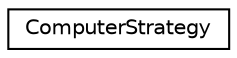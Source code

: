 digraph "Graphical Class Hierarchy"
{
  edge [fontname="Helvetica",fontsize="10",labelfontname="Helvetica",labelfontsize="10"];
  node [fontname="Helvetica",fontsize="10",shape=record];
  rankdir="LR";
  Node0 [label="ComputerStrategy",height=0.2,width=0.4,color="black", fillcolor="white", style="filled",URL="$class_computer_strategy.html"];
}

